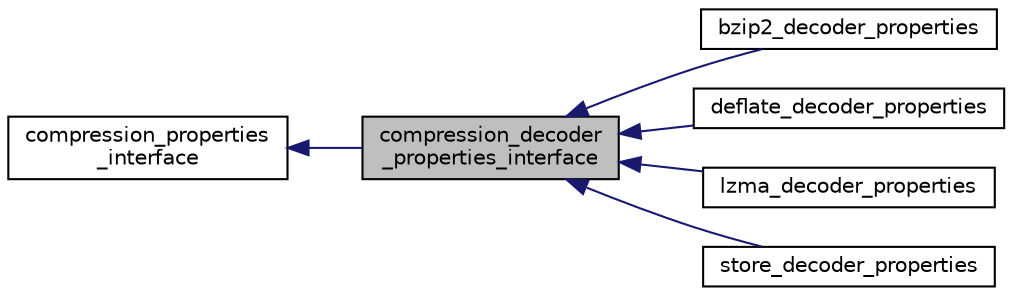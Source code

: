 digraph "compression_decoder_properties_interface"
{
 // LATEX_PDF_SIZE
  edge [fontname="Helvetica",fontsize="10",labelfontname="Helvetica",labelfontsize="10"];
  node [fontname="Helvetica",fontsize="10",shape=record];
  rankdir="LR";
  Node1 [label="compression_decoder\l_properties_interface",height=0.2,width=0.4,color="black", fillcolor="grey75", style="filled", fontcolor="black",tooltip=" "];
  Node2 -> Node1 [dir="back",color="midnightblue",fontsize="10",style="solid",fontname="Helvetica"];
  Node2 [label="compression_properties\l_interface",height=0.2,width=0.4,color="black", fillcolor="white", style="filled",URL="$structcompression__properties__interface.html",tooltip=" "];
  Node1 -> Node3 [dir="back",color="midnightblue",fontsize="10",style="solid",fontname="Helvetica"];
  Node3 [label="bzip2_decoder_properties",height=0.2,width=0.4,color="black", fillcolor="white", style="filled",URL="$structbzip2__decoder__properties.html",tooltip=" "];
  Node1 -> Node4 [dir="back",color="midnightblue",fontsize="10",style="solid",fontname="Helvetica"];
  Node4 [label="deflate_decoder_properties",height=0.2,width=0.4,color="black", fillcolor="white", style="filled",URL="$structdeflate__decoder__properties.html",tooltip=" "];
  Node1 -> Node5 [dir="back",color="midnightblue",fontsize="10",style="solid",fontname="Helvetica"];
  Node5 [label="lzma_decoder_properties",height=0.2,width=0.4,color="black", fillcolor="white", style="filled",URL="$structlzma__decoder__properties.html",tooltip=" "];
  Node1 -> Node6 [dir="back",color="midnightblue",fontsize="10",style="solid",fontname="Helvetica"];
  Node6 [label="store_decoder_properties",height=0.2,width=0.4,color="black", fillcolor="white", style="filled",URL="$structstore__decoder__properties.html",tooltip=" "];
}
